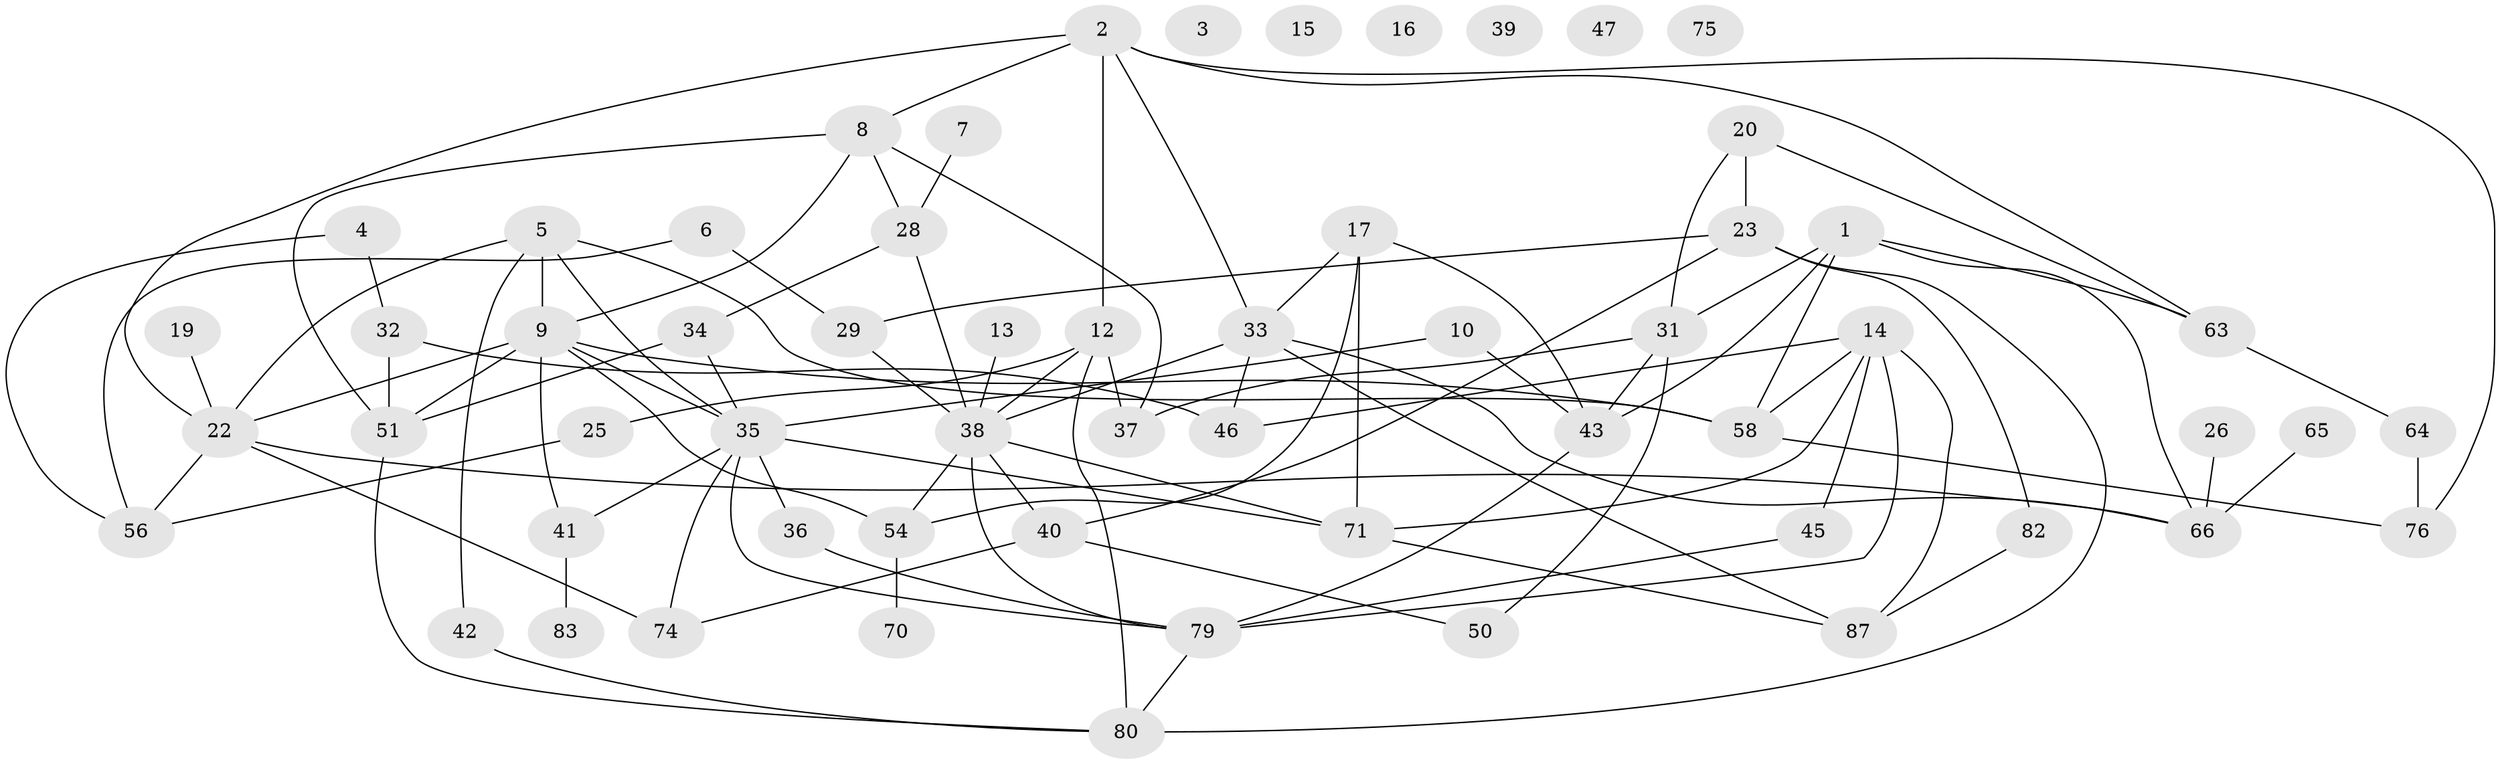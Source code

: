 // original degree distribution, {6: 0.043478260869565216, 2: 0.22826086956521738, 0: 0.05434782608695652, 1: 0.11956521739130435, 3: 0.29347826086956524, 4: 0.15217391304347827, 5: 0.07608695652173914, 7: 0.03260869565217391}
// Generated by graph-tools (version 1.1) at 2025/41/03/06/25 10:41:22]
// undirected, 59 vertices, 100 edges
graph export_dot {
graph [start="1"]
  node [color=gray90,style=filled];
  1 [super="+11"];
  2 [super="+86"];
  3;
  4;
  5 [super="+44"];
  6 [super="+52"];
  7;
  8 [super="+67"];
  9 [super="+30"];
  10 [super="+21"];
  12 [super="+92"];
  13;
  14 [super="+24"];
  15;
  16 [super="+78"];
  17 [super="+18"];
  19;
  20 [super="+77"];
  22 [super="+61"];
  23 [super="+59"];
  25 [super="+27"];
  26;
  28 [super="+62"];
  29;
  31 [super="+49"];
  32 [super="+53"];
  33 [super="+68"];
  34;
  35 [super="+84"];
  36 [super="+60"];
  37;
  38 [super="+73"];
  39;
  40 [super="+55"];
  41 [super="+48"];
  42;
  43 [super="+69"];
  45;
  46;
  47;
  50 [super="+91"];
  51 [super="+57"];
  54 [super="+81"];
  56;
  58 [super="+89"];
  63 [super="+85"];
  64;
  65;
  66 [super="+72"];
  70;
  71;
  74;
  75;
  76;
  79;
  80 [super="+90"];
  82;
  83;
  87 [super="+88"];
  1 -- 31;
  1 -- 58;
  1 -- 43;
  1 -- 66;
  1 -- 63;
  2 -- 22 [weight=2];
  2 -- 33;
  2 -- 8;
  2 -- 76;
  2 -- 63;
  2 -- 12;
  4 -- 32;
  4 -- 56;
  5 -- 42;
  5 -- 35;
  5 -- 22;
  5 -- 9;
  5 -- 58;
  6 -- 56;
  6 -- 29;
  7 -- 28;
  8 -- 37;
  8 -- 9;
  8 -- 28;
  8 -- 51;
  9 -- 54;
  9 -- 58;
  9 -- 51;
  9 -- 35;
  9 -- 22;
  9 -- 41;
  10 -- 43;
  10 -- 35;
  12 -- 37;
  12 -- 38;
  12 -- 80;
  12 -- 25;
  13 -- 38;
  14 -- 46;
  14 -- 71;
  14 -- 79;
  14 -- 58;
  14 -- 45;
  14 -- 87;
  17 -- 43;
  17 -- 54;
  17 -- 71;
  17 -- 33;
  19 -- 22;
  20 -- 63;
  20 -- 31;
  20 -- 23;
  22 -- 56;
  22 -- 74;
  22 -- 66;
  23 -- 29;
  23 -- 82;
  23 -- 80;
  23 -- 40;
  25 -- 56;
  26 -- 66;
  28 -- 34;
  28 -- 38;
  29 -- 38;
  31 -- 43;
  31 -- 37;
  31 -- 50;
  32 -- 51;
  32 -- 46;
  33 -- 66;
  33 -- 38;
  33 -- 87;
  33 -- 46;
  34 -- 35;
  34 -- 51;
  35 -- 36;
  35 -- 79;
  35 -- 41;
  35 -- 74;
  35 -- 71;
  36 -- 79;
  38 -- 79;
  38 -- 71;
  38 -- 40;
  38 -- 54;
  40 -- 74;
  40 -- 50;
  41 -- 83;
  42 -- 80;
  43 -- 79;
  45 -- 79;
  51 -- 80;
  54 -- 70;
  58 -- 76;
  63 -- 64;
  64 -- 76;
  65 -- 66 [weight=2];
  71 -- 87;
  79 -- 80;
  82 -- 87;
}
